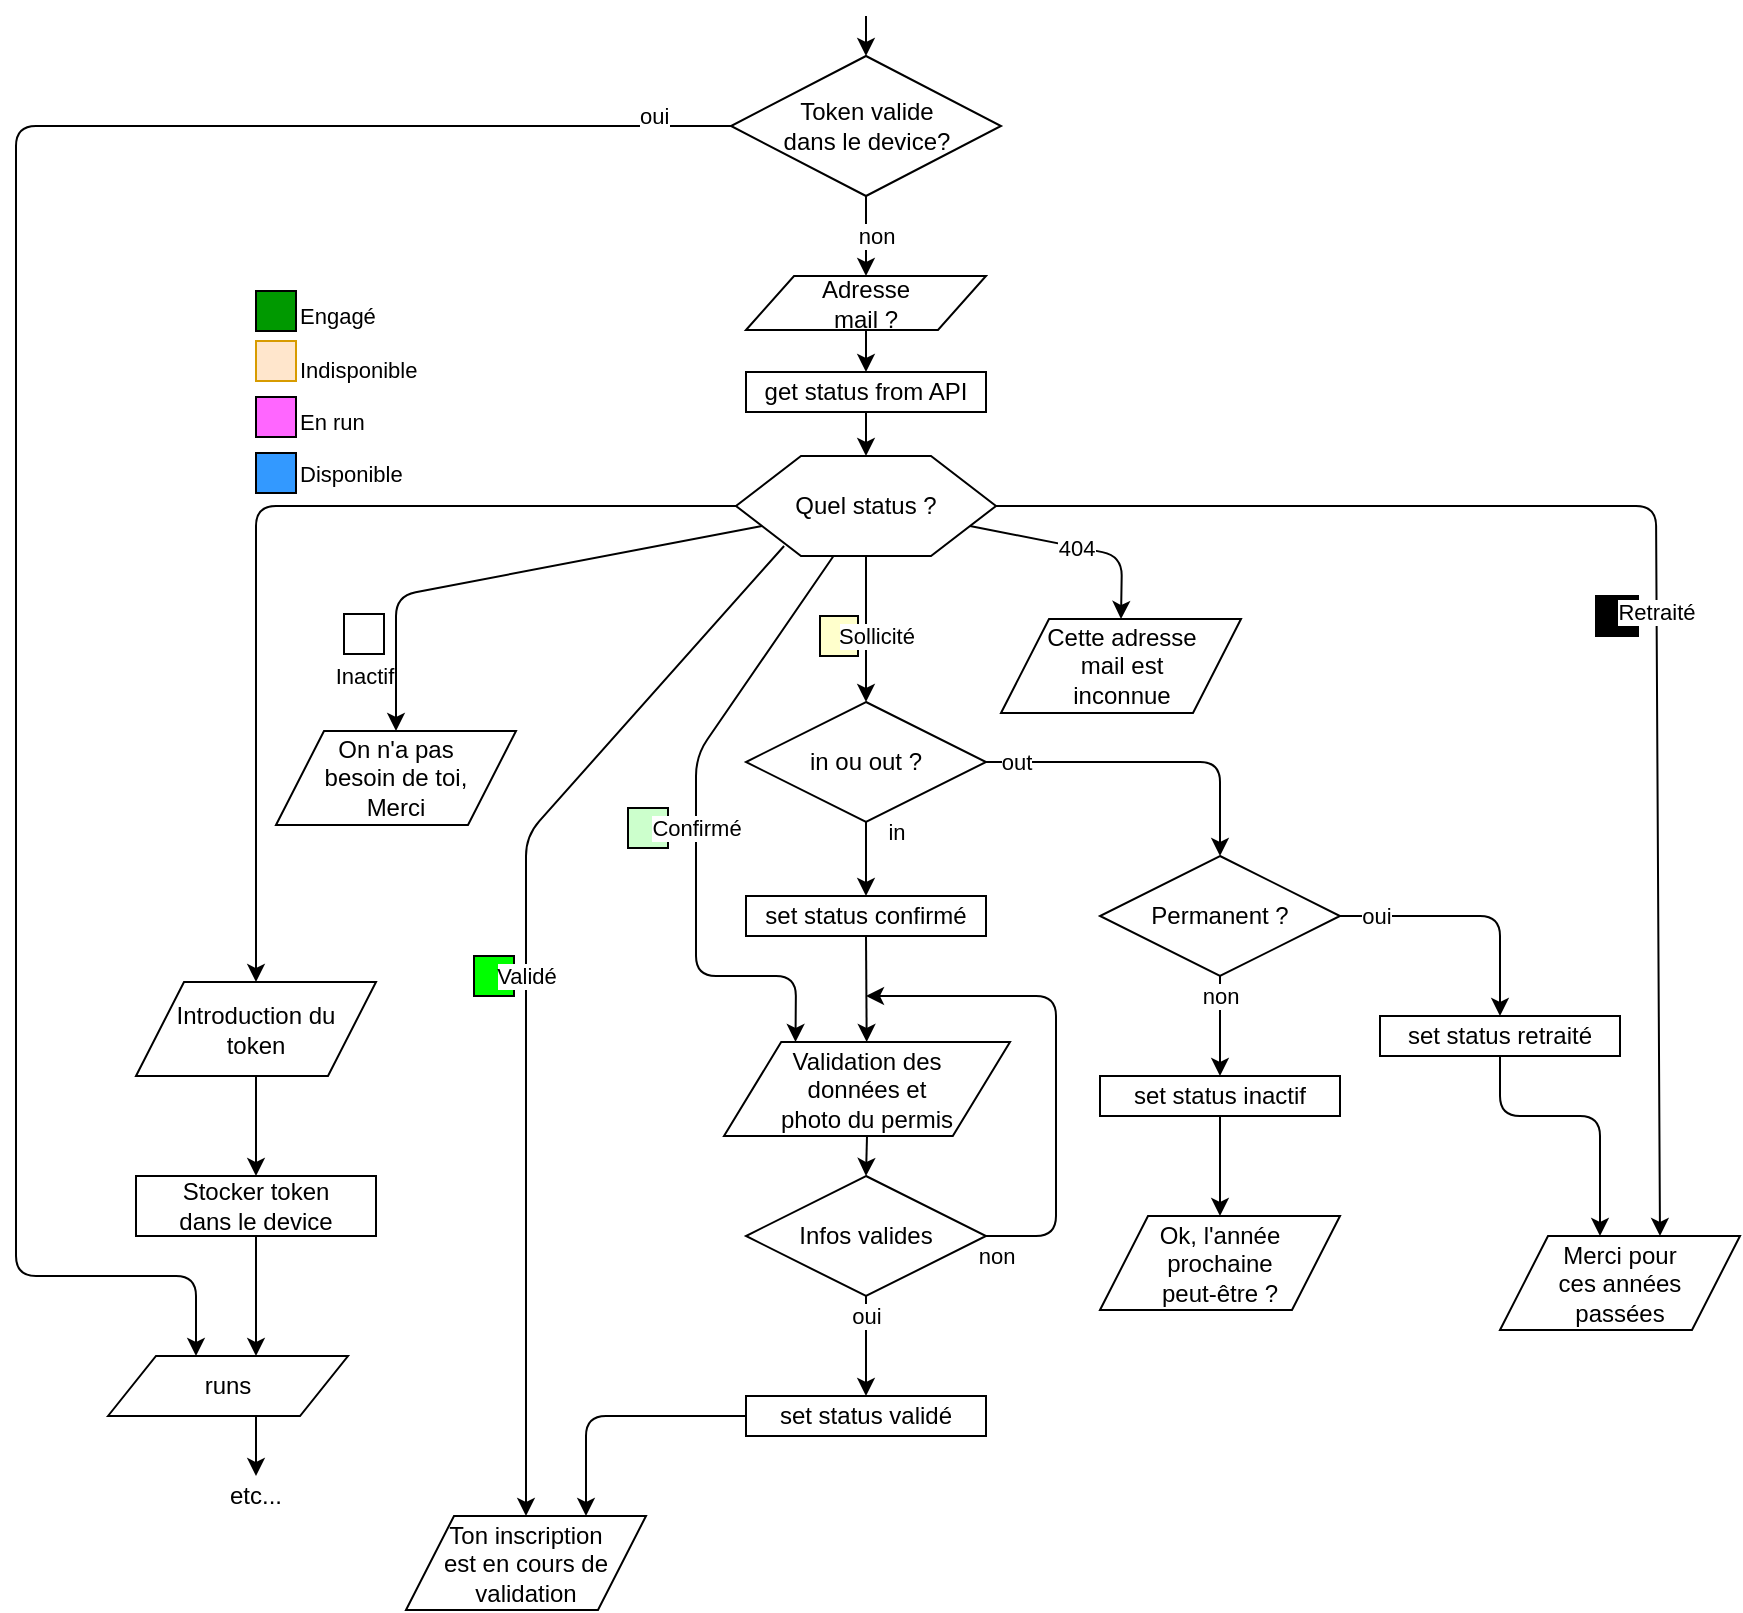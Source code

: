 <mxfile version="12.1.7" type="device" pages="1"><diagram id="8hPW7Gku5NUxVV8kd4cN" name="Page-1"><mxGraphModel dx="1186" dy="822" grid="1" gridSize="10" guides="1" tooltips="1" connect="1" arrows="1" fold="1" page="1" pageScale="1" pageWidth="1169" pageHeight="827" math="0" shadow="0"><root><mxCell id="0"/><mxCell id="1" parent="0"/><mxCell id="dAUmGzq9mIFFtHt1eT2F-67" value="" style="rounded=0;whiteSpace=wrap;html=1;fillColor=#3399FF;" parent="1" vertex="1"><mxGeometry x="240" y="238.5" width="20" height="20" as="geometry"/></mxCell><mxCell id="dAUmGzq9mIFFtHt1eT2F-68" value="" style="rounded=0;whiteSpace=wrap;html=1;fillColor=#FF66FF;" parent="1" vertex="1"><mxGeometry x="240" y="210.5" width="20" height="20" as="geometry"/></mxCell><mxCell id="dAUmGzq9mIFFtHt1eT2F-69" value="" style="rounded=0;whiteSpace=wrap;html=1;fillColor=#ffe6cc;strokeColor=#d79b00;" parent="1" vertex="1"><mxGeometry x="240" y="182.5" width="20" height="20" as="geometry"/></mxCell><mxCell id="dAUmGzq9mIFFtHt1eT2F-70" value="" style="rounded=0;whiteSpace=wrap;html=1;fillColor=#009900;" parent="1" vertex="1"><mxGeometry x="240" y="157.5" width="20" height="20" as="geometry"/></mxCell><mxCell id="dAUmGzq9mIFFtHt1eT2F-65" value="" style="rounded=0;whiteSpace=wrap;html=1;fillColor=#CCFFCC;" parent="1" vertex="1"><mxGeometry x="426" y="416" width="20" height="20" as="geometry"/></mxCell><mxCell id="dAUmGzq9mIFFtHt1eT2F-61" value="" style="rounded=0;whiteSpace=wrap;html=1;fillColor=#00FF00;" parent="1" vertex="1"><mxGeometry x="349" y="490" width="20" height="20" as="geometry"/></mxCell><mxCell id="dAUmGzq9mIFFtHt1eT2F-58" value="" style="rounded=0;whiteSpace=wrap;html=1;fillColor=#000000;" parent="1" vertex="1"><mxGeometry x="910" y="310" width="21" height="20" as="geometry"/></mxCell><mxCell id="dAUmGzq9mIFFtHt1eT2F-57" value="" style="rounded=0;whiteSpace=wrap;html=1;" parent="1" vertex="1"><mxGeometry x="284" y="319" width="20" height="20" as="geometry"/></mxCell><mxCell id="dAUmGzq9mIFFtHt1eT2F-54" value="" style="rounded=0;whiteSpace=wrap;html=1;fillColor=#FFFFCC;" parent="1" vertex="1"><mxGeometry x="522" y="320" width="19" height="20" as="geometry"/></mxCell><mxCell id="dAUmGzq9mIFFtHt1eT2F-7" value="non" style="edgeStyle=orthogonalEdgeStyle;rounded=0;orthogonalLoop=1;jettySize=auto;html=1;entryX=0.5;entryY=0;entryDx=0;entryDy=0;" parent="1" source="dAUmGzq9mIFFtHt1eT2F-1" target="IJISyjrMs4IJOgiWipc9-8" edge="1"><mxGeometry x="0.004" y="5" relative="1" as="geometry"><mxPoint x="545.333" y="140" as="targetPoint"/><mxPoint as="offset"/></mxGeometry></mxCell><mxCell id="dAUmGzq9mIFFtHt1eT2F-1" value="Token valide&lt;br&gt;dans le device?" style="rhombus;whiteSpace=wrap;html=1;" parent="1" vertex="1"><mxGeometry x="477.5" y="40" width="135" height="70" as="geometry"/></mxCell><mxCell id="dAUmGzq9mIFFtHt1eT2F-4" value="" style="edgeStyle=orthogonalEdgeStyle;rounded=0;orthogonalLoop=1;jettySize=auto;html=1;" parent="1" source="IJISyjrMs4IJOgiWipc9-8" target="dAUmGzq9mIFFtHt1eT2F-3" edge="1"><mxGeometry relative="1" as="geometry"><mxPoint x="545.333" y="170" as="sourcePoint"/></mxGeometry></mxCell><mxCell id="dAUmGzq9mIFFtHt1eT2F-6" value="" style="edgeStyle=orthogonalEdgeStyle;rounded=0;orthogonalLoop=1;jettySize=auto;html=1;" parent="1" source="dAUmGzq9mIFFtHt1eT2F-3" target="dAUmGzq9mIFFtHt1eT2F-5" edge="1"><mxGeometry relative="1" as="geometry"/></mxCell><mxCell id="dAUmGzq9mIFFtHt1eT2F-3" value="get status from API" style="rounded=0;whiteSpace=wrap;html=1;" parent="1" vertex="1"><mxGeometry x="485" y="198" width="120" height="20" as="geometry"/></mxCell><mxCell id="dAUmGzq9mIFFtHt1eT2F-5" value="Quel status ?" style="shape=hexagon;perimeter=hexagonPerimeter2;whiteSpace=wrap;html=1;" parent="1" vertex="1"><mxGeometry x="480" y="240" width="130" height="50" as="geometry"/></mxCell><mxCell id="dAUmGzq9mIFFtHt1eT2F-11" value="in ou out ?" style="rhombus;whiteSpace=wrap;html=1;" parent="1" vertex="1"><mxGeometry x="485" y="363" width="120" height="60" as="geometry"/></mxCell><mxCell id="dAUmGzq9mIFFtHt1eT2F-12" value="Permanent ?" style="rhombus;whiteSpace=wrap;html=1;" parent="1" vertex="1"><mxGeometry x="662" y="440" width="120" height="60" as="geometry"/></mxCell><mxCell id="dAUmGzq9mIFFtHt1eT2F-14" value="Infos valides" style="rhombus;whiteSpace=wrap;html=1;" parent="1" vertex="1"><mxGeometry x="485" y="600" width="120" height="60" as="geometry"/></mxCell><mxCell id="dAUmGzq9mIFFtHt1eT2F-15" value="404" style="endArrow=classic;html=1;entryX=0.5;entryY=0;entryDx=0;entryDy=0;exitX=1;exitY=0.75;exitDx=0;exitDy=0;" parent="1" source="dAUmGzq9mIFFtHt1eT2F-5" target="IJISyjrMs4IJOgiWipc9-4" edge="1"><mxGeometry width="50" height="50" relative="1" as="geometry"><mxPoint x="290" y="650" as="sourcePoint"/><mxPoint x="680" y="320" as="targetPoint"/><Array as="points"><mxPoint x="673" y="290"/></Array></mxGeometry></mxCell><mxCell id="dAUmGzq9mIFFtHt1eT2F-16" value="Inactif" style="endArrow=classic;html=1;entryX=0.5;entryY=0;entryDx=0;entryDy=0;exitX=0;exitY=0.75;exitDx=0;exitDy=0;" parent="1" source="dAUmGzq9mIFFtHt1eT2F-5" target="IJISyjrMs4IJOgiWipc9-1" edge="1"><mxGeometry x="0.465" y="20" width="50" height="50" relative="1" as="geometry"><mxPoint x="495" y="275" as="sourcePoint"/><mxPoint x="310" y="378" as="targetPoint"/><Array as="points"><mxPoint x="310" y="310"/></Array><mxPoint x="-20" y="20" as="offset"/></mxGeometry></mxCell><mxCell id="dAUmGzq9mIFFtHt1eT2F-17" value="Sollicité" style="endArrow=classic;html=1;entryX=0.5;entryY=0;entryDx=0;entryDy=0;exitX=0.5;exitY=1;exitDx=0;exitDy=0;" parent="1" source="dAUmGzq9mIFFtHt1eT2F-5" target="dAUmGzq9mIFFtHt1eT2F-11" edge="1"><mxGeometry x="0.096" y="5" width="50" height="50" relative="1" as="geometry"><mxPoint x="508" y="285" as="sourcePoint"/><mxPoint x="380" y="390" as="targetPoint"/><mxPoint as="offset"/></mxGeometry></mxCell><mxCell id="dAUmGzq9mIFFtHt1eT2F-18" value="out" style="endArrow=classic;html=1;entryX=0.5;entryY=0;entryDx=0;entryDy=0;exitX=1;exitY=0.5;exitDx=0;exitDy=0;" parent="1" source="dAUmGzq9mIFFtHt1eT2F-11" target="dAUmGzq9mIFFtHt1eT2F-12" edge="1"><mxGeometry x="-0.817" width="50" height="50" relative="1" as="geometry"><mxPoint x="518" y="295" as="sourcePoint"/><mxPoint x="390" y="400" as="targetPoint"/><Array as="points"><mxPoint x="722" y="393"/></Array><mxPoint as="offset"/></mxGeometry></mxCell><mxCell id="dAUmGzq9mIFFtHt1eT2F-19" value="" style="endArrow=classic;html=1;exitX=0.5;exitY=1;exitDx=0;exitDy=0;" parent="1" source="dAUmGzq9mIFFtHt1eT2F-62" target="IJISyjrMs4IJOgiWipc9-7" edge="1"><mxGeometry x="-0.754" y="15" width="50" height="50" relative="1" as="geometry"><mxPoint x="528" y="305" as="sourcePoint"/><mxPoint x="545" y="530" as="targetPoint"/><mxPoint as="offset"/></mxGeometry></mxCell><mxCell id="dAUmGzq9mIFFtHt1eT2F-20" value="non" style="endArrow=classic;html=1;exitX=0.5;exitY=1;exitDx=0;exitDy=0;" parent="1" source="dAUmGzq9mIFFtHt1eT2F-12" edge="1"><mxGeometry x="-0.6" width="50" height="50" relative="1" as="geometry"><mxPoint x="510" y="315" as="sourcePoint"/><mxPoint x="722" y="550" as="targetPoint"/><mxPoint as="offset"/></mxGeometry></mxCell><mxCell id="dAUmGzq9mIFFtHt1eT2F-21" value="Retraité" style="endArrow=classic;html=1;entryX=0.5;entryY=0;entryDx=0;entryDy=0;exitX=1;exitY=0.5;exitDx=0;exitDy=0;fontColor=#000000;labelBackgroundColor=#FFFFFF;" parent="1" source="dAUmGzq9mIFFtHt1eT2F-5" edge="1"><mxGeometry y="-35" width="50" height="50" relative="1" as="geometry"><mxPoint x="548" y="325" as="sourcePoint"/><mxPoint x="942" y="630" as="targetPoint"/><Array as="points"><mxPoint x="940" y="265"/></Array><mxPoint x="35" y="35" as="offset"/></mxGeometry></mxCell><mxCell id="dAUmGzq9mIFFtHt1eT2F-22" value="oui" style="endArrow=classic;html=1;entryX=0.5;entryY=0;entryDx=0;entryDy=0;exitX=1;exitY=0.5;exitDx=0;exitDy=0;" parent="1" source="dAUmGzq9mIFFtHt1eT2F-12" target="dAUmGzq9mIFFtHt1eT2F-35" edge="1"><mxGeometry x="-0.723" width="50" height="50" relative="1" as="geometry"><mxPoint x="530" y="335" as="sourcePoint"/><mxPoint x="402" y="440" as="targetPoint"/><Array as="points"><mxPoint x="862" y="470"/></Array><mxPoint as="offset"/></mxGeometry></mxCell><mxCell id="dAUmGzq9mIFFtHt1eT2F-25" value="" style="endArrow=classic;html=1;entryX=0.5;entryY=0;entryDx=0;entryDy=0;exitX=0.5;exitY=1;exitDx=0;exitDy=0;" parent="1" source="IJISyjrMs4IJOgiWipc9-7" target="dAUmGzq9mIFFtHt1eT2F-14" edge="1"><mxGeometry width="50" height="50" relative="1" as="geometry"><mxPoint x="545" y="570" as="sourcePoint"/><mxPoint x="550" y="453" as="targetPoint"/></mxGeometry></mxCell><mxCell id="dAUmGzq9mIFFtHt1eT2F-27" value="set status validé" style="rounded=0;whiteSpace=wrap;html=1;" parent="1" vertex="1"><mxGeometry x="485" y="710" width="120" height="20" as="geometry"/></mxCell><mxCell id="dAUmGzq9mIFFtHt1eT2F-30" value="Validé" style="endArrow=classic;html=1;entryX=0.5;entryY=0;entryDx=0;entryDy=0;exitX=0.185;exitY=0.9;exitDx=0;exitDy=0;exitPerimeter=0;" parent="1" source="dAUmGzq9mIFFtHt1eT2F-5" target="IJISyjrMs4IJOgiWipc9-2" edge="1"><mxGeometry x="-0.011" width="50" height="50" relative="1" as="geometry"><mxPoint x="520" y="300" as="sourcePoint"/><mxPoint x="370" y="780" as="targetPoint"/><Array as="points"><mxPoint x="375" y="430"/></Array><mxPoint as="offset"/></mxGeometry></mxCell><mxCell id="dAUmGzq9mIFFtHt1eT2F-31" value="non" style="endArrow=classic;html=1;exitX=1;exitY=0.5;exitDx=0;exitDy=0;" parent="1" source="dAUmGzq9mIFFtHt1eT2F-14" edge="1"><mxGeometry x="-0.96" y="-10" width="50" height="50" relative="1" as="geometry"><mxPoint x="290" y="750" as="sourcePoint"/><mxPoint x="545" y="510" as="targetPoint"/><Array as="points"><mxPoint x="640" y="630"/><mxPoint x="640" y="510"/></Array><mxPoint as="offset"/></mxGeometry></mxCell><mxCell id="dAUmGzq9mIFFtHt1eT2F-32" value="oui" style="endArrow=classic;html=1;exitX=0.5;exitY=1;exitDx=0;exitDy=0;entryX=0.5;entryY=0;entryDx=0;entryDy=0;" parent="1" source="dAUmGzq9mIFFtHt1eT2F-14" target="dAUmGzq9mIFFtHt1eT2F-27" edge="1"><mxGeometry x="-0.6" width="50" height="50" relative="1" as="geometry"><mxPoint x="495" y="640" as="sourcePoint"/><mxPoint x="475" y="510" as="targetPoint"/><mxPoint as="offset"/></mxGeometry></mxCell><mxCell id="dAUmGzq9mIFFtHt1eT2F-35" value="set status retraité" style="rounded=0;whiteSpace=wrap;html=1;" parent="1" vertex="1"><mxGeometry x="802" y="520" width="120" height="20" as="geometry"/></mxCell><mxCell id="dAUmGzq9mIFFtHt1eT2F-36" value="" style="endArrow=classic;html=1;entryX=0.25;entryY=0;entryDx=0;entryDy=0;exitX=0.5;exitY=1;exitDx=0;exitDy=0;" parent="1" source="dAUmGzq9mIFFtHt1eT2F-35" edge="1"><mxGeometry width="50" height="50" relative="1" as="geometry"><mxPoint x="262" y="830" as="sourcePoint"/><mxPoint x="912" y="630" as="targetPoint"/><Array as="points"><mxPoint x="862" y="570"/><mxPoint x="912" y="570"/></Array></mxGeometry></mxCell><mxCell id="dAUmGzq9mIFFtHt1eT2F-37" value="" style="endArrow=classic;html=1;entryX=0.75;entryY=0;entryDx=0;entryDy=0;exitX=0;exitY=0.5;exitDx=0;exitDy=0;" parent="1" source="dAUmGzq9mIFFtHt1eT2F-27" target="IJISyjrMs4IJOgiWipc9-2" edge="1"><mxGeometry width="50" height="50" relative="1" as="geometry"><mxPoint x="310" y="880" as="sourcePoint"/><mxPoint x="400" y="780" as="targetPoint"/><Array as="points"><mxPoint x="405" y="720"/></Array></mxGeometry></mxCell><mxCell id="dAUmGzq9mIFFtHt1eT2F-38" value="Engagé&lt;br&gt;&lt;br&gt;Indisponible&lt;br&gt;&lt;br&gt;En run&lt;br&gt;&lt;br&gt;Disponible" style="endArrow=classic;html=1;entryX=0.5;entryY=0;entryDx=0;entryDy=0;exitX=0;exitY=0.5;exitDx=0;exitDy=0;align=left;" parent="1" source="dAUmGzq9mIFFtHt1eT2F-5" target="IJISyjrMs4IJOgiWipc9-10" edge="1"><mxGeometry x="-0.08" y="-55" width="50" height="50" relative="1" as="geometry"><mxPoint x="180" y="830" as="sourcePoint"/><mxPoint x="240" y="530" as="targetPoint"/><Array as="points"><mxPoint x="240" y="265"/></Array><mxPoint as="offset"/></mxGeometry></mxCell><mxCell id="dAUmGzq9mIFFtHt1eT2F-41" value="" style="endArrow=classic;html=1;exitX=0.5;exitY=1;exitDx=0;exitDy=0;entryX=0.5;entryY=0;entryDx=0;entryDy=0;" parent="1" source="IJISyjrMs4IJOgiWipc9-10" target="dAUmGzq9mIFFtHt1eT2F-46" edge="1"><mxGeometry width="50" height="50" relative="1" as="geometry"><mxPoint x="240" y="550" as="sourcePoint"/><mxPoint x="240" y="595" as="targetPoint"/></mxGeometry></mxCell><mxCell id="dAUmGzq9mIFFtHt1eT2F-43" value="" style="endArrow=classic;html=1;exitX=0.5;exitY=1;exitDx=0;exitDy=0;" parent="1" edge="1"><mxGeometry width="50" height="50" relative="1" as="geometry"><mxPoint x="240" y="720" as="sourcePoint"/><mxPoint x="240" y="750" as="targetPoint"/></mxGeometry></mxCell><mxCell id="dAUmGzq9mIFFtHt1eT2F-44" value="oui" style="endArrow=classic;html=1;entryX=0.25;entryY=0;entryDx=0;entryDy=0;exitX=0;exitY=0.5;exitDx=0;exitDy=0;align=left;" parent="1" source="dAUmGzq9mIFFtHt1eT2F-1" edge="1"><mxGeometry x="-0.911" y="-5" width="50" height="50" relative="1" as="geometry"><mxPoint x="340" y="290" as="sourcePoint"/><mxPoint x="210" y="690" as="targetPoint"/><Array as="points"><mxPoint x="120" y="75"/><mxPoint x="120" y="650"/><mxPoint x="210" y="650"/></Array><mxPoint as="offset"/></mxGeometry></mxCell><mxCell id="dAUmGzq9mIFFtHt1eT2F-45" value="" style="endArrow=classic;html=1;entryX=0.5;entryY=0;entryDx=0;entryDy=0;" parent="1" target="dAUmGzq9mIFFtHt1eT2F-1" edge="1"><mxGeometry width="50" height="50" relative="1" as="geometry"><mxPoint x="545" y="20" as="sourcePoint"/><mxPoint x="752" y="230" as="targetPoint"/></mxGeometry></mxCell><mxCell id="dAUmGzq9mIFFtHt1eT2F-46" value="Stocker token&lt;br&gt;dans le device" style="rounded=0;whiteSpace=wrap;html=1;" parent="1" vertex="1"><mxGeometry x="180" y="600" width="120" height="30" as="geometry"/></mxCell><mxCell id="dAUmGzq9mIFFtHt1eT2F-49" value="" style="endArrow=classic;html=1;exitX=0.5;exitY=1;exitDx=0;exitDy=0;entryX=0.5;entryY=0;entryDx=0;entryDy=0;" parent="1" source="dAUmGzq9mIFFtHt1eT2F-46" edge="1"><mxGeometry width="50" height="50" relative="1" as="geometry"><mxPoint x="237" y="640" as="sourcePoint"/><mxPoint x="240" y="690" as="targetPoint"/></mxGeometry></mxCell><mxCell id="dAUmGzq9mIFFtHt1eT2F-50" value="set status inactif" style="rounded=0;whiteSpace=wrap;html=1;" parent="1" vertex="1"><mxGeometry x="662" y="550" width="120" height="20" as="geometry"/></mxCell><mxCell id="dAUmGzq9mIFFtHt1eT2F-51" value="" style="endArrow=classic;html=1;entryX=0.5;entryY=0;entryDx=0;entryDy=0;exitX=0.5;exitY=1;exitDx=0;exitDy=0;" parent="1" source="dAUmGzq9mIFFtHt1eT2F-50" edge="1"><mxGeometry width="50" height="50" relative="1" as="geometry"><mxPoint x="460" y="830" as="sourcePoint"/><mxPoint x="722" y="620" as="targetPoint"/></mxGeometry></mxCell><mxCell id="dAUmGzq9mIFFtHt1eT2F-52" value="etc..." style="text;html=1;strokeColor=none;fillColor=none;align=center;verticalAlign=middle;whiteSpace=wrap;rounded=0;" parent="1" vertex="1"><mxGeometry x="220" y="750" width="40" height="20" as="geometry"/></mxCell><mxCell id="dAUmGzq9mIFFtHt1eT2F-62" value="set status confirmé" style="rounded=0;whiteSpace=wrap;html=1;" parent="1" vertex="1"><mxGeometry x="485" y="460" width="120" height="20" as="geometry"/></mxCell><mxCell id="dAUmGzq9mIFFtHt1eT2F-63" value="in" style="endArrow=classic;html=1;exitX=0.5;exitY=1;exitDx=0;exitDy=0;" parent="1" source="dAUmGzq9mIFFtHt1eT2F-11" target="dAUmGzq9mIFFtHt1eT2F-62" edge="1"><mxGeometry x="-0.754" y="15" width="50" height="50" relative="1" as="geometry"><mxPoint x="545" y="423" as="sourcePoint"/><mxPoint x="545" y="530" as="targetPoint"/><mxPoint as="offset"/></mxGeometry></mxCell><mxCell id="dAUmGzq9mIFFtHt1eT2F-64" value="Confirmé" style="endArrow=classic;html=1;labelBackgroundColor=#FFFFFF;fontColor=#000000;exitX=0.375;exitY=1;exitDx=0;exitDy=0;entryX=0.25;entryY=0;entryDx=0;entryDy=0;" parent="1" source="dAUmGzq9mIFFtHt1eT2F-5" target="IJISyjrMs4IJOgiWipc9-7" edge="1"><mxGeometry width="50" height="50" relative="1" as="geometry"><mxPoint x="140" y="880" as="sourcePoint"/><mxPoint x="520" y="530" as="targetPoint"/><Array as="points"><mxPoint x="460" y="390"/><mxPoint x="460" y="500"/><mxPoint x="510" y="500"/></Array></mxGeometry></mxCell><mxCell id="IJISyjrMs4IJOgiWipc9-1" value="&lt;span style=&quot;white-space: normal&quot;&gt;On n'a pas&lt;/span&gt;&lt;br style=&quot;white-space: normal&quot;&gt;&lt;span style=&quot;white-space: normal&quot;&gt;besoin de toi,&lt;br&gt;Merci&lt;br&gt;&lt;/span&gt;" style="shape=parallelogram;perimeter=parallelogramPerimeter;whiteSpace=wrap;html=1;" parent="1" vertex="1"><mxGeometry x="250" y="377.5" width="120" height="47" as="geometry"/></mxCell><mxCell id="IJISyjrMs4IJOgiWipc9-2" value="&lt;span style=&quot;white-space: normal&quot;&gt;Ton inscription &lt;br&gt;est en cours de validation&lt;br&gt;&lt;/span&gt;" style="shape=parallelogram;perimeter=parallelogramPerimeter;whiteSpace=wrap;html=1;" parent="1" vertex="1"><mxGeometry x="315" y="770" width="120" height="47" as="geometry"/></mxCell><mxCell id="IJISyjrMs4IJOgiWipc9-4" value="&lt;span style=&quot;white-space: normal&quot;&gt;Cette adresse &lt;br&gt;mail est &lt;br&gt;inconnue&lt;br&gt;&lt;/span&gt;" style="shape=parallelogram;perimeter=parallelogramPerimeter;whiteSpace=wrap;html=1;" parent="1" vertex="1"><mxGeometry x="612.5" y="321.5" width="120" height="47" as="geometry"/></mxCell><mxCell id="IJISyjrMs4IJOgiWipc9-5" value="&lt;span style=&quot;white-space: normal&quot;&gt;Merci pour&lt;br&gt;ces années&lt;br&gt;passées&lt;br&gt;&lt;/span&gt;" style="shape=parallelogram;perimeter=parallelogramPerimeter;whiteSpace=wrap;html=1;" parent="1" vertex="1"><mxGeometry x="862" y="630" width="120" height="47" as="geometry"/></mxCell><mxCell id="IJISyjrMs4IJOgiWipc9-6" value="&lt;span style=&quot;white-space: normal&quot;&gt;Ok, l'année &lt;br&gt;prochaine &lt;br&gt;peut-être ?&lt;br&gt;&lt;/span&gt;" style="shape=parallelogram;perimeter=parallelogramPerimeter;whiteSpace=wrap;html=1;" parent="1" vertex="1"><mxGeometry x="662" y="620" width="120" height="47" as="geometry"/></mxCell><mxCell id="IJISyjrMs4IJOgiWipc9-7" value="&lt;span style=&quot;white-space: normal&quot;&gt;Validation des &lt;br&gt;données et&lt;br&gt;photo du permis&lt;br&gt;&lt;/span&gt;" style="shape=parallelogram;perimeter=parallelogramPerimeter;whiteSpace=wrap;html=1;" parent="1" vertex="1"><mxGeometry x="474" y="533" width="143" height="47" as="geometry"/></mxCell><mxCell id="IJISyjrMs4IJOgiWipc9-8" value="&lt;span style=&quot;white-space: normal&quot;&gt;Adresse&lt;br&gt;mail ?&lt;br&gt;&lt;/span&gt;" style="shape=parallelogram;perimeter=parallelogramPerimeter;whiteSpace=wrap;html=1;" parent="1" vertex="1"><mxGeometry x="485" y="150" width="120" height="27" as="geometry"/></mxCell><mxCell id="IJISyjrMs4IJOgiWipc9-10" value="&lt;span style=&quot;white-space: normal&quot;&gt;Introduction du&lt;br&gt;token&lt;br&gt;&lt;/span&gt;" style="shape=parallelogram;perimeter=parallelogramPerimeter;whiteSpace=wrap;html=1;" parent="1" vertex="1"><mxGeometry x="180" y="503" width="120" height="47" as="geometry"/></mxCell><mxCell id="IJISyjrMs4IJOgiWipc9-11" value="&lt;span style=&quot;white-space: normal&quot;&gt;runs&lt;br&gt;&lt;/span&gt;" style="shape=parallelogram;perimeter=parallelogramPerimeter;whiteSpace=wrap;html=1;" parent="1" vertex="1"><mxGeometry x="166" y="690" width="120" height="30" as="geometry"/></mxCell></root></mxGraphModel></diagram></mxfile>